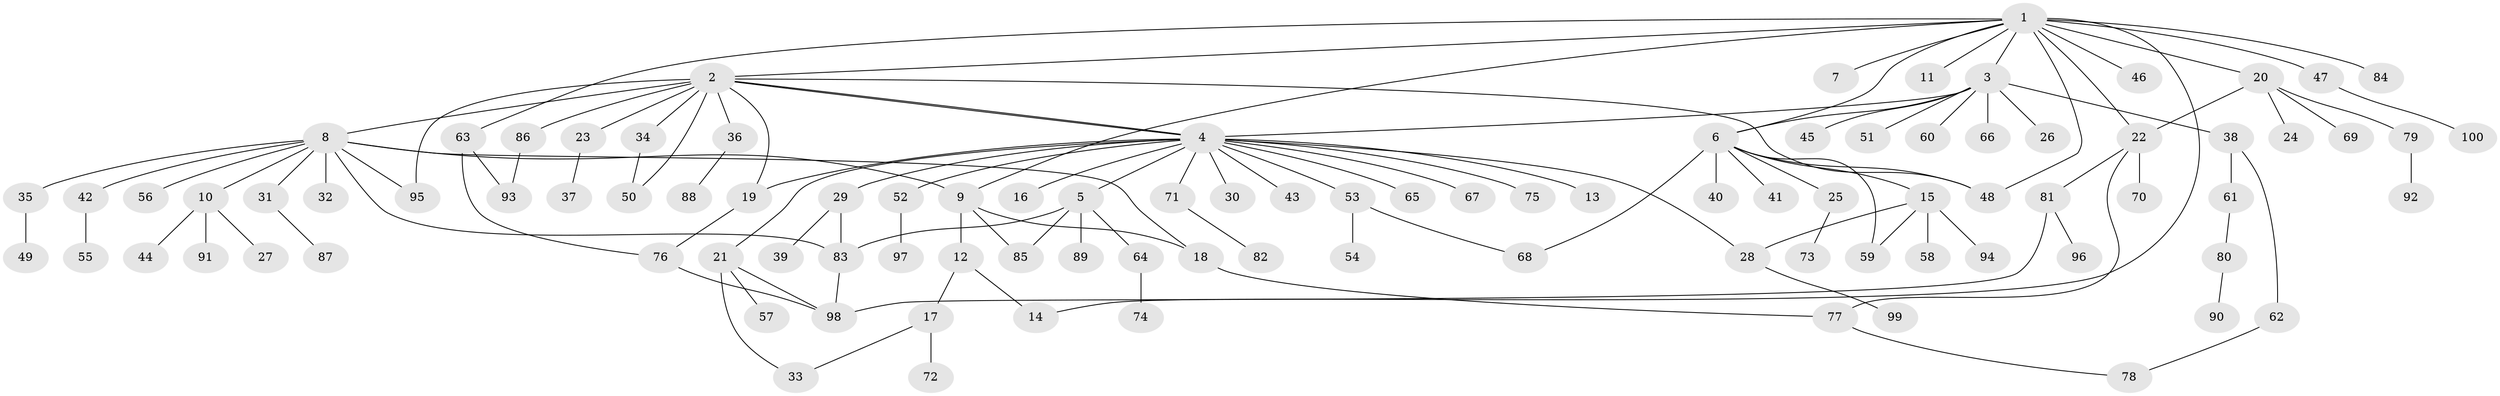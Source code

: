 // coarse degree distribution, {7: 0.075, 9: 0.025, 4: 0.1, 11: 0.025, 8: 0.025, 1: 0.35, 3: 0.15, 6: 0.025, 2: 0.2, 5: 0.025}
// Generated by graph-tools (version 1.1) at 2025/50/03/04/25 22:50:13]
// undirected, 100 vertices, 125 edges
graph export_dot {
  node [color=gray90,style=filled];
  1;
  2;
  3;
  4;
  5;
  6;
  7;
  8;
  9;
  10;
  11;
  12;
  13;
  14;
  15;
  16;
  17;
  18;
  19;
  20;
  21;
  22;
  23;
  24;
  25;
  26;
  27;
  28;
  29;
  30;
  31;
  32;
  33;
  34;
  35;
  36;
  37;
  38;
  39;
  40;
  41;
  42;
  43;
  44;
  45;
  46;
  47;
  48;
  49;
  50;
  51;
  52;
  53;
  54;
  55;
  56;
  57;
  58;
  59;
  60;
  61;
  62;
  63;
  64;
  65;
  66;
  67;
  68;
  69;
  70;
  71;
  72;
  73;
  74;
  75;
  76;
  77;
  78;
  79;
  80;
  81;
  82;
  83;
  84;
  85;
  86;
  87;
  88;
  89;
  90;
  91;
  92;
  93;
  94;
  95;
  96;
  97;
  98;
  99;
  100;
  1 -- 2;
  1 -- 3;
  1 -- 6;
  1 -- 7;
  1 -- 9;
  1 -- 11;
  1 -- 14;
  1 -- 20;
  1 -- 22;
  1 -- 46;
  1 -- 47;
  1 -- 48;
  1 -- 63;
  1 -- 84;
  2 -- 4;
  2 -- 4;
  2 -- 8;
  2 -- 19;
  2 -- 23;
  2 -- 34;
  2 -- 36;
  2 -- 48;
  2 -- 50;
  2 -- 86;
  2 -- 95;
  3 -- 4;
  3 -- 6;
  3 -- 26;
  3 -- 38;
  3 -- 45;
  3 -- 51;
  3 -- 60;
  3 -- 66;
  4 -- 5;
  4 -- 13;
  4 -- 16;
  4 -- 19;
  4 -- 21;
  4 -- 28;
  4 -- 29;
  4 -- 30;
  4 -- 43;
  4 -- 52;
  4 -- 53;
  4 -- 65;
  4 -- 67;
  4 -- 71;
  4 -- 75;
  5 -- 64;
  5 -- 83;
  5 -- 85;
  5 -- 89;
  6 -- 15;
  6 -- 25;
  6 -- 40;
  6 -- 41;
  6 -- 48;
  6 -- 59;
  6 -- 68;
  8 -- 9;
  8 -- 10;
  8 -- 18;
  8 -- 31;
  8 -- 32;
  8 -- 35;
  8 -- 42;
  8 -- 56;
  8 -- 83;
  8 -- 95;
  9 -- 12;
  9 -- 18;
  9 -- 85;
  10 -- 27;
  10 -- 44;
  10 -- 91;
  12 -- 14;
  12 -- 17;
  15 -- 28;
  15 -- 58;
  15 -- 59;
  15 -- 94;
  17 -- 33;
  17 -- 72;
  18 -- 77;
  19 -- 76;
  20 -- 22;
  20 -- 24;
  20 -- 69;
  20 -- 79;
  21 -- 33;
  21 -- 57;
  21 -- 98;
  22 -- 70;
  22 -- 77;
  22 -- 81;
  23 -- 37;
  25 -- 73;
  28 -- 99;
  29 -- 39;
  29 -- 83;
  31 -- 87;
  34 -- 50;
  35 -- 49;
  36 -- 88;
  38 -- 61;
  38 -- 62;
  42 -- 55;
  47 -- 100;
  52 -- 97;
  53 -- 54;
  53 -- 68;
  61 -- 80;
  62 -- 78;
  63 -- 76;
  63 -- 93;
  64 -- 74;
  71 -- 82;
  76 -- 98;
  77 -- 78;
  79 -- 92;
  80 -- 90;
  81 -- 96;
  81 -- 98;
  83 -- 98;
  86 -- 93;
}
